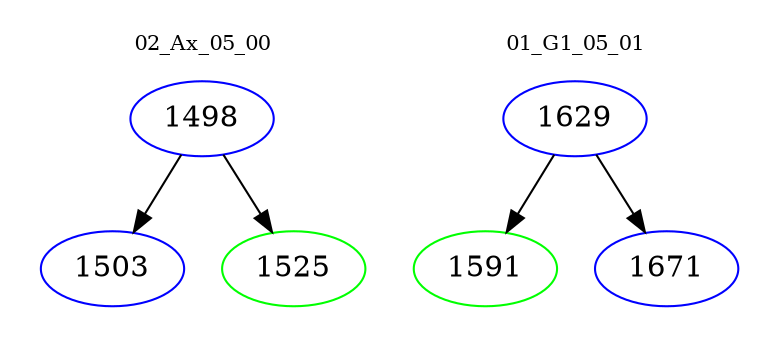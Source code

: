 digraph{
subgraph cluster_0 {
color = white
label = "02_Ax_05_00";
fontsize=10;
T0_1498 [label="1498", color="blue"]
T0_1498 -> T0_1503 [color="black"]
T0_1503 [label="1503", color="blue"]
T0_1498 -> T0_1525 [color="black"]
T0_1525 [label="1525", color="green"]
}
subgraph cluster_1 {
color = white
label = "01_G1_05_01";
fontsize=10;
T1_1629 [label="1629", color="blue"]
T1_1629 -> T1_1591 [color="black"]
T1_1591 [label="1591", color="green"]
T1_1629 -> T1_1671 [color="black"]
T1_1671 [label="1671", color="blue"]
}
}

